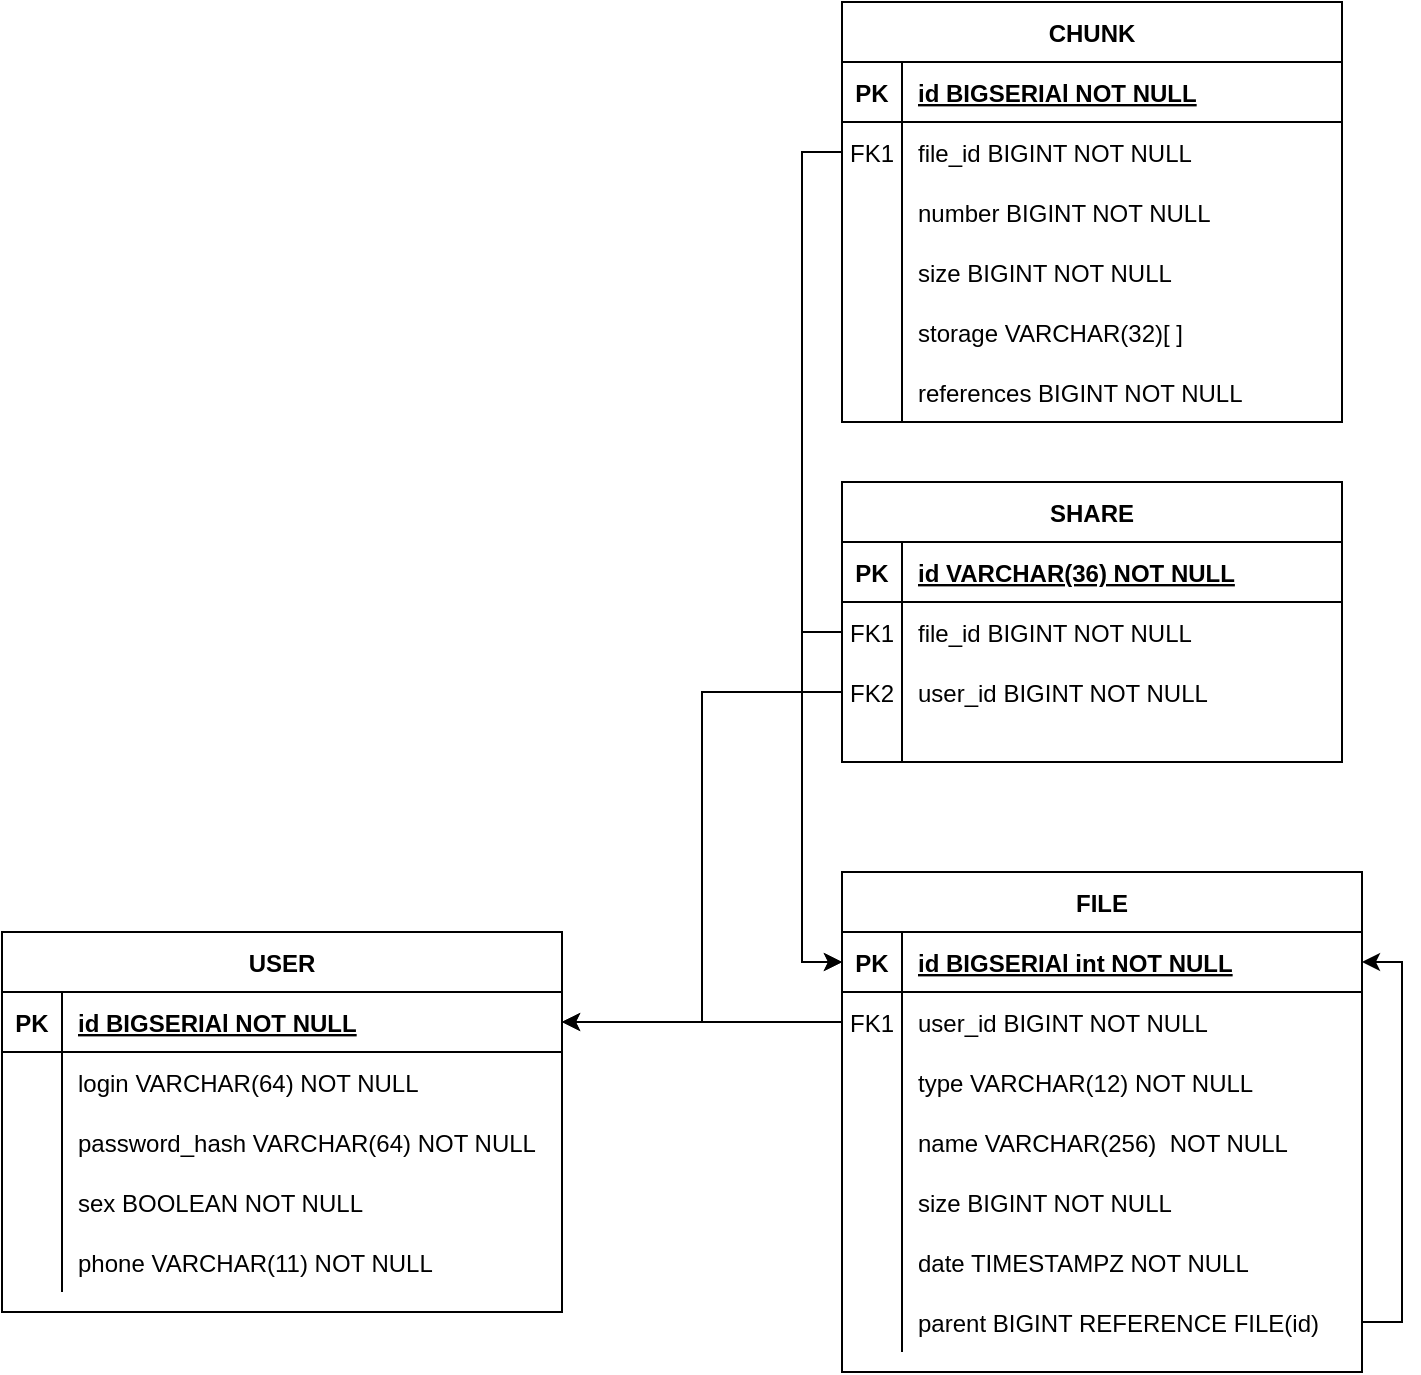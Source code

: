 <mxfile version="14.1.1" type="device"><diagram id="R2lEEEUBdFMjLlhIrx00" name="Page-1"><mxGraphModel dx="1350" dy="804" grid="1" gridSize="10" guides="1" tooltips="1" connect="1" arrows="1" fold="1" page="1" pageScale="1" pageWidth="850" pageHeight="1100" math="0" shadow="0" extFonts="Permanent Marker^https://fonts.googleapis.com/css?family=Permanent+Marker"><root><mxCell id="0"/><mxCell id="1" parent="0"/><mxCell id="C-vyLk0tnHw3VtMMgP7b-2" value="FILE" style="shape=table;startSize=30;container=1;collapsible=1;childLayout=tableLayout;fixedRows=1;rowLines=0;fontStyle=1;align=center;resizeLast=1;" parent="1" vertex="1"><mxGeometry x="460" y="445" width="260" height="250" as="geometry"/></mxCell><mxCell id="C-vyLk0tnHw3VtMMgP7b-3" value="" style="shape=partialRectangle;collapsible=0;dropTarget=0;pointerEvents=0;fillColor=none;points=[[0,0.5],[1,0.5]];portConstraint=eastwest;top=0;left=0;right=0;bottom=1;" parent="C-vyLk0tnHw3VtMMgP7b-2" vertex="1"><mxGeometry y="30" width="260" height="30" as="geometry"/></mxCell><mxCell id="C-vyLk0tnHw3VtMMgP7b-4" value="PK" style="shape=partialRectangle;overflow=hidden;connectable=0;fillColor=none;top=0;left=0;bottom=0;right=0;fontStyle=1;" parent="C-vyLk0tnHw3VtMMgP7b-3" vertex="1"><mxGeometry width="30" height="30" as="geometry"/></mxCell><mxCell id="C-vyLk0tnHw3VtMMgP7b-5" value="id BIGSERIAl int NOT NULL " style="shape=partialRectangle;overflow=hidden;connectable=0;fillColor=none;top=0;left=0;bottom=0;right=0;align=left;spacingLeft=6;fontStyle=5;" parent="C-vyLk0tnHw3VtMMgP7b-3" vertex="1"><mxGeometry x="30" width="230" height="30" as="geometry"/></mxCell><mxCell id="C-vyLk0tnHw3VtMMgP7b-6" value="" style="shape=partialRectangle;collapsible=0;dropTarget=0;pointerEvents=0;fillColor=none;points=[[0,0.5],[1,0.5]];portConstraint=eastwest;top=0;left=0;right=0;bottom=0;" parent="C-vyLk0tnHw3VtMMgP7b-2" vertex="1"><mxGeometry y="60" width="260" height="30" as="geometry"/></mxCell><mxCell id="C-vyLk0tnHw3VtMMgP7b-7" value="FK1" style="shape=partialRectangle;overflow=hidden;connectable=0;fillColor=none;top=0;left=0;bottom=0;right=0;" parent="C-vyLk0tnHw3VtMMgP7b-6" vertex="1"><mxGeometry width="30" height="30" as="geometry"/></mxCell><mxCell id="C-vyLk0tnHw3VtMMgP7b-8" value="user_id BIGINT NOT NULL" style="shape=partialRectangle;overflow=hidden;connectable=0;fillColor=none;top=0;left=0;bottom=0;right=0;align=left;spacingLeft=6;" parent="C-vyLk0tnHw3VtMMgP7b-6" vertex="1"><mxGeometry x="30" width="230" height="30" as="geometry"/></mxCell><mxCell id="77K1l9T2cYWj8vdlIYly-48" style="shape=partialRectangle;collapsible=0;dropTarget=0;pointerEvents=0;fillColor=none;points=[[0,0.5],[1,0.5]];portConstraint=eastwest;top=0;left=0;right=0;bottom=0;" parent="C-vyLk0tnHw3VtMMgP7b-2" vertex="1"><mxGeometry y="90" width="260" height="30" as="geometry"/></mxCell><mxCell id="77K1l9T2cYWj8vdlIYly-49" style="shape=partialRectangle;overflow=hidden;connectable=0;fillColor=none;top=0;left=0;bottom=0;right=0;" parent="77K1l9T2cYWj8vdlIYly-48" vertex="1"><mxGeometry width="30" height="30" as="geometry"/></mxCell><mxCell id="77K1l9T2cYWj8vdlIYly-50" value="type VARCHAR(12) NOT NULL" style="shape=partialRectangle;overflow=hidden;connectable=0;fillColor=none;top=0;left=0;bottom=0;right=0;align=left;spacingLeft=6;" parent="77K1l9T2cYWj8vdlIYly-48" vertex="1"><mxGeometry x="30" width="230" height="30" as="geometry"/></mxCell><mxCell id="77K1l9T2cYWj8vdlIYly-45" style="shape=partialRectangle;collapsible=0;dropTarget=0;pointerEvents=0;fillColor=none;points=[[0,0.5],[1,0.5]];portConstraint=eastwest;top=0;left=0;right=0;bottom=0;" parent="C-vyLk0tnHw3VtMMgP7b-2" vertex="1"><mxGeometry y="120" width="260" height="30" as="geometry"/></mxCell><mxCell id="77K1l9T2cYWj8vdlIYly-46" style="shape=partialRectangle;overflow=hidden;connectable=0;fillColor=none;top=0;left=0;bottom=0;right=0;" parent="77K1l9T2cYWj8vdlIYly-45" vertex="1"><mxGeometry width="30" height="30" as="geometry"/></mxCell><mxCell id="77K1l9T2cYWj8vdlIYly-47" value="name VARCHAR(256)  NOT NULL" style="shape=partialRectangle;overflow=hidden;connectable=0;fillColor=none;top=0;left=0;bottom=0;right=0;align=left;spacingLeft=6;" parent="77K1l9T2cYWj8vdlIYly-45" vertex="1"><mxGeometry x="30" width="230" height="30" as="geometry"/></mxCell><mxCell id="77K1l9T2cYWj8vdlIYly-87" style="shape=partialRectangle;collapsible=0;dropTarget=0;pointerEvents=0;fillColor=none;points=[[0,0.5],[1,0.5]];portConstraint=eastwest;top=0;left=0;right=0;bottom=0;" parent="C-vyLk0tnHw3VtMMgP7b-2" vertex="1"><mxGeometry y="150" width="260" height="30" as="geometry"/></mxCell><mxCell id="77K1l9T2cYWj8vdlIYly-88" style="shape=partialRectangle;overflow=hidden;connectable=0;fillColor=none;top=0;left=0;bottom=0;right=0;" parent="77K1l9T2cYWj8vdlIYly-87" vertex="1"><mxGeometry width="30" height="30" as="geometry"/></mxCell><mxCell id="77K1l9T2cYWj8vdlIYly-89" value="size BIGINT NOT NULL" style="shape=partialRectangle;overflow=hidden;connectable=0;fillColor=none;top=0;left=0;bottom=0;right=0;align=left;spacingLeft=6;" parent="77K1l9T2cYWj8vdlIYly-87" vertex="1"><mxGeometry x="30" width="230" height="30" as="geometry"/></mxCell><mxCell id="zLgnKXOsH9FnOLVHSkLM-1" style="shape=partialRectangle;collapsible=0;dropTarget=0;pointerEvents=0;fillColor=none;points=[[0,0.5],[1,0.5]];portConstraint=eastwest;top=0;left=0;right=0;bottom=0;" parent="C-vyLk0tnHw3VtMMgP7b-2" vertex="1"><mxGeometry y="180" width="260" height="30" as="geometry"/></mxCell><mxCell id="zLgnKXOsH9FnOLVHSkLM-2" style="shape=partialRectangle;overflow=hidden;connectable=0;fillColor=none;top=0;left=0;bottom=0;right=0;" parent="zLgnKXOsH9FnOLVHSkLM-1" vertex="1"><mxGeometry width="30" height="30" as="geometry"/></mxCell><mxCell id="zLgnKXOsH9FnOLVHSkLM-3" value="date TIMESTAMPZ NOT NULL" style="shape=partialRectangle;overflow=hidden;connectable=0;fillColor=none;top=0;left=0;bottom=0;right=0;align=left;spacingLeft=6;" parent="zLgnKXOsH9FnOLVHSkLM-1" vertex="1"><mxGeometry x="30" width="230" height="30" as="geometry"/></mxCell><mxCell id="77K1l9T2cYWj8vdlIYly-74" style="edgeStyle=orthogonalEdgeStyle;rounded=0;orthogonalLoop=1;jettySize=auto;html=1;exitX=1;exitY=0.5;exitDx=0;exitDy=0;entryX=1;entryY=0.5;entryDx=0;entryDy=0;" parent="C-vyLk0tnHw3VtMMgP7b-2" source="77K1l9T2cYWj8vdlIYly-65" target="C-vyLk0tnHw3VtMMgP7b-3" edge="1"><mxGeometry relative="1" as="geometry"/></mxCell><mxCell id="77K1l9T2cYWj8vdlIYly-65" style="shape=partialRectangle;collapsible=0;dropTarget=0;pointerEvents=0;fillColor=none;points=[[0,0.5],[1,0.5]];portConstraint=eastwest;top=0;left=0;right=0;bottom=0;" parent="C-vyLk0tnHw3VtMMgP7b-2" vertex="1"><mxGeometry y="210" width="260" height="30" as="geometry"/></mxCell><mxCell id="77K1l9T2cYWj8vdlIYly-66" style="shape=partialRectangle;overflow=hidden;connectable=0;fillColor=none;top=0;left=0;bottom=0;right=0;" parent="77K1l9T2cYWj8vdlIYly-65" vertex="1"><mxGeometry width="30" height="30" as="geometry"/></mxCell><mxCell id="77K1l9T2cYWj8vdlIYly-67" value="parent BIGINT REFERENCE FILE(id)" style="shape=partialRectangle;overflow=hidden;connectable=0;fillColor=none;top=0;left=0;bottom=0;right=0;align=left;spacingLeft=6;" parent="77K1l9T2cYWj8vdlIYly-65" vertex="1"><mxGeometry x="30" width="230" height="30" as="geometry"/></mxCell><mxCell id="C-vyLk0tnHw3VtMMgP7b-13" value="CHUNK" style="shape=table;startSize=30;container=1;collapsible=1;childLayout=tableLayout;fixedRows=1;rowLines=0;fontStyle=1;align=center;resizeLast=1;" parent="1" vertex="1"><mxGeometry x="460" y="10" width="250" height="210" as="geometry"/></mxCell><mxCell id="C-vyLk0tnHw3VtMMgP7b-14" value="" style="shape=partialRectangle;collapsible=0;dropTarget=0;pointerEvents=0;fillColor=none;points=[[0,0.5],[1,0.5]];portConstraint=eastwest;top=0;left=0;right=0;bottom=1;" parent="C-vyLk0tnHw3VtMMgP7b-13" vertex="1"><mxGeometry y="30" width="250" height="30" as="geometry"/></mxCell><mxCell id="C-vyLk0tnHw3VtMMgP7b-15" value="PK" style="shape=partialRectangle;overflow=hidden;connectable=0;fillColor=none;top=0;left=0;bottom=0;right=0;fontStyle=1;" parent="C-vyLk0tnHw3VtMMgP7b-14" vertex="1"><mxGeometry width="30" height="30" as="geometry"/></mxCell><mxCell id="C-vyLk0tnHw3VtMMgP7b-16" value="id BIGSERIAl NOT NULL " style="shape=partialRectangle;overflow=hidden;connectable=0;fillColor=none;top=0;left=0;bottom=0;right=0;align=left;spacingLeft=6;fontStyle=5;" parent="C-vyLk0tnHw3VtMMgP7b-14" vertex="1"><mxGeometry x="30" width="220" height="30" as="geometry"/></mxCell><mxCell id="C-vyLk0tnHw3VtMMgP7b-17" value="" style="shape=partialRectangle;collapsible=0;dropTarget=0;pointerEvents=0;fillColor=none;points=[[0,0.5],[1,0.5]];portConstraint=eastwest;top=0;left=0;right=0;bottom=0;" parent="C-vyLk0tnHw3VtMMgP7b-13" vertex="1"><mxGeometry y="60" width="250" height="30" as="geometry"/></mxCell><mxCell id="C-vyLk0tnHw3VtMMgP7b-18" value="FK1" style="shape=partialRectangle;overflow=hidden;connectable=0;fillColor=none;top=0;left=0;bottom=0;right=0;" parent="C-vyLk0tnHw3VtMMgP7b-17" vertex="1"><mxGeometry width="30" height="30" as="geometry"/></mxCell><mxCell id="C-vyLk0tnHw3VtMMgP7b-19" value="file_id BIGINT NOT NULL" style="shape=partialRectangle;overflow=hidden;connectable=0;fillColor=none;top=0;left=0;bottom=0;right=0;align=left;spacingLeft=6;" parent="C-vyLk0tnHw3VtMMgP7b-17" vertex="1"><mxGeometry x="30" width="220" height="30" as="geometry"/></mxCell><mxCell id="1VmP53oYg1z5Amg02Ywx-1" style="shape=partialRectangle;collapsible=0;dropTarget=0;pointerEvents=0;fillColor=none;points=[[0,0.5],[1,0.5]];portConstraint=eastwest;top=0;left=0;right=0;bottom=0;" vertex="1" parent="C-vyLk0tnHw3VtMMgP7b-13"><mxGeometry y="90" width="250" height="30" as="geometry"/></mxCell><mxCell id="1VmP53oYg1z5Amg02Ywx-2" style="shape=partialRectangle;overflow=hidden;connectable=0;fillColor=none;top=0;left=0;bottom=0;right=0;" vertex="1" parent="1VmP53oYg1z5Amg02Ywx-1"><mxGeometry width="30" height="30" as="geometry"/></mxCell><mxCell id="1VmP53oYg1z5Amg02Ywx-3" value="number BIGINT NOT NULL" style="shape=partialRectangle;overflow=hidden;connectable=0;fillColor=none;top=0;left=0;bottom=0;right=0;align=left;spacingLeft=6;" vertex="1" parent="1VmP53oYg1z5Amg02Ywx-1"><mxGeometry x="30" width="220" height="30" as="geometry"/></mxCell><mxCell id="zLgnKXOsH9FnOLVHSkLM-4" style="shape=partialRectangle;collapsible=0;dropTarget=0;pointerEvents=0;fillColor=none;points=[[0,0.5],[1,0.5]];portConstraint=eastwest;top=0;left=0;right=0;bottom=0;" parent="C-vyLk0tnHw3VtMMgP7b-13" vertex="1"><mxGeometry y="120" width="250" height="30" as="geometry"/></mxCell><mxCell id="zLgnKXOsH9FnOLVHSkLM-5" style="shape=partialRectangle;overflow=hidden;connectable=0;fillColor=none;top=0;left=0;bottom=0;right=0;" parent="zLgnKXOsH9FnOLVHSkLM-4" vertex="1"><mxGeometry width="30" height="30" as="geometry"/></mxCell><mxCell id="zLgnKXOsH9FnOLVHSkLM-6" value="size BIGINT NOT NULL" style="shape=partialRectangle;overflow=hidden;connectable=0;fillColor=none;top=0;left=0;bottom=0;right=0;align=left;spacingLeft=6;" parent="zLgnKXOsH9FnOLVHSkLM-4" vertex="1"><mxGeometry x="30" width="220" height="30" as="geometry"/></mxCell><mxCell id="77K1l9T2cYWj8vdlIYly-84" style="shape=partialRectangle;collapsible=0;dropTarget=0;pointerEvents=0;fillColor=none;points=[[0,0.5],[1,0.5]];portConstraint=eastwest;top=0;left=0;right=0;bottom=0;" parent="C-vyLk0tnHw3VtMMgP7b-13" vertex="1"><mxGeometry y="150" width="250" height="30" as="geometry"/></mxCell><mxCell id="77K1l9T2cYWj8vdlIYly-85" style="shape=partialRectangle;overflow=hidden;connectable=0;fillColor=none;top=0;left=0;bottom=0;right=0;" parent="77K1l9T2cYWj8vdlIYly-84" vertex="1"><mxGeometry width="30" height="30" as="geometry"/></mxCell><mxCell id="77K1l9T2cYWj8vdlIYly-86" value="storage VARCHAR(32)[ ]" style="shape=partialRectangle;overflow=hidden;connectable=0;fillColor=none;top=0;left=0;bottom=0;right=0;align=left;spacingLeft=6;" parent="77K1l9T2cYWj8vdlIYly-84" vertex="1"><mxGeometry x="30" width="220" height="30" as="geometry"/></mxCell><mxCell id="UC0mxYp0fGT6mjoq_Wu9-1" style="shape=partialRectangle;collapsible=0;dropTarget=0;pointerEvents=0;fillColor=none;points=[[0,0.5],[1,0.5]];portConstraint=eastwest;top=0;left=0;right=0;bottom=0;" parent="C-vyLk0tnHw3VtMMgP7b-13" vertex="1"><mxGeometry y="180" width="250" height="30" as="geometry"/></mxCell><mxCell id="UC0mxYp0fGT6mjoq_Wu9-2" style="shape=partialRectangle;overflow=hidden;connectable=0;fillColor=none;top=0;left=0;bottom=0;right=0;" parent="UC0mxYp0fGT6mjoq_Wu9-1" vertex="1"><mxGeometry width="30" height="30" as="geometry"/></mxCell><mxCell id="UC0mxYp0fGT6mjoq_Wu9-3" value="references BIGINT NOT NULL" style="shape=partialRectangle;overflow=hidden;connectable=0;fillColor=none;top=0;left=0;bottom=0;right=0;align=left;spacingLeft=6;" parent="UC0mxYp0fGT6mjoq_Wu9-1" vertex="1"><mxGeometry x="30" width="220" height="30" as="geometry"/></mxCell><mxCell id="C-vyLk0tnHw3VtMMgP7b-23" value="USER" style="shape=table;startSize=30;container=1;collapsible=1;childLayout=tableLayout;fixedRows=1;rowLines=0;fontStyle=1;align=center;resizeLast=1;" parent="1" vertex="1"><mxGeometry x="40" y="475" width="280" height="190" as="geometry"/></mxCell><mxCell id="C-vyLk0tnHw3VtMMgP7b-24" value="" style="shape=partialRectangle;collapsible=0;dropTarget=0;pointerEvents=0;fillColor=none;points=[[0,0.5],[1,0.5]];portConstraint=eastwest;top=0;left=0;right=0;bottom=1;" parent="C-vyLk0tnHw3VtMMgP7b-23" vertex="1"><mxGeometry y="30" width="280" height="30" as="geometry"/></mxCell><mxCell id="C-vyLk0tnHw3VtMMgP7b-25" value="PK" style="shape=partialRectangle;overflow=hidden;connectable=0;fillColor=none;top=0;left=0;bottom=0;right=0;fontStyle=1;" parent="C-vyLk0tnHw3VtMMgP7b-24" vertex="1"><mxGeometry width="30" height="30" as="geometry"/></mxCell><mxCell id="C-vyLk0tnHw3VtMMgP7b-26" value="id BIGSERIAl NOT NULL " style="shape=partialRectangle;overflow=hidden;connectable=0;fillColor=none;top=0;left=0;bottom=0;right=0;align=left;spacingLeft=6;fontStyle=5;" parent="C-vyLk0tnHw3VtMMgP7b-24" vertex="1"><mxGeometry x="30" width="250" height="30" as="geometry"/></mxCell><mxCell id="C-vyLk0tnHw3VtMMgP7b-27" value="" style="shape=partialRectangle;collapsible=0;dropTarget=0;pointerEvents=0;fillColor=none;points=[[0,0.5],[1,0.5]];portConstraint=eastwest;top=0;left=0;right=0;bottom=0;" parent="C-vyLk0tnHw3VtMMgP7b-23" vertex="1"><mxGeometry y="60" width="280" height="30" as="geometry"/></mxCell><mxCell id="C-vyLk0tnHw3VtMMgP7b-28" value="" style="shape=partialRectangle;overflow=hidden;connectable=0;fillColor=none;top=0;left=0;bottom=0;right=0;" parent="C-vyLk0tnHw3VtMMgP7b-27" vertex="1"><mxGeometry width="30" height="30" as="geometry"/></mxCell><mxCell id="C-vyLk0tnHw3VtMMgP7b-29" value="login VARCHAR(64) NOT NULL" style="shape=partialRectangle;overflow=hidden;connectable=0;fillColor=none;top=0;left=0;bottom=0;right=0;align=left;spacingLeft=6;" parent="C-vyLk0tnHw3VtMMgP7b-27" vertex="1"><mxGeometry x="30" width="250" height="30" as="geometry"/></mxCell><mxCell id="77K1l9T2cYWj8vdlIYly-33" style="shape=partialRectangle;collapsible=0;dropTarget=0;pointerEvents=0;fillColor=none;points=[[0,0.5],[1,0.5]];portConstraint=eastwest;top=0;left=0;right=0;bottom=0;" parent="C-vyLk0tnHw3VtMMgP7b-23" vertex="1"><mxGeometry y="90" width="280" height="30" as="geometry"/></mxCell><mxCell id="77K1l9T2cYWj8vdlIYly-34" style="shape=partialRectangle;overflow=hidden;connectable=0;fillColor=none;top=0;left=0;bottom=0;right=0;" parent="77K1l9T2cYWj8vdlIYly-33" vertex="1"><mxGeometry width="30" height="30" as="geometry"/></mxCell><mxCell id="77K1l9T2cYWj8vdlIYly-35" value="password_hash VARCHAR(64) NOT NULL" style="shape=partialRectangle;overflow=hidden;connectable=0;fillColor=none;top=0;left=0;bottom=0;right=0;align=left;spacingLeft=6;" parent="77K1l9T2cYWj8vdlIYly-33" vertex="1"><mxGeometry x="30" width="250" height="30" as="geometry"/></mxCell><mxCell id="77K1l9T2cYWj8vdlIYly-36" style="shape=partialRectangle;collapsible=0;dropTarget=0;pointerEvents=0;fillColor=none;points=[[0,0.5],[1,0.5]];portConstraint=eastwest;top=0;left=0;right=0;bottom=0;" parent="C-vyLk0tnHw3VtMMgP7b-23" vertex="1"><mxGeometry y="120" width="280" height="30" as="geometry"/></mxCell><mxCell id="77K1l9T2cYWj8vdlIYly-37" style="shape=partialRectangle;overflow=hidden;connectable=0;fillColor=none;top=0;left=0;bottom=0;right=0;" parent="77K1l9T2cYWj8vdlIYly-36" vertex="1"><mxGeometry width="30" height="30" as="geometry"/></mxCell><mxCell id="77K1l9T2cYWj8vdlIYly-38" value="sex BOOLEAN NOT NULL" style="shape=partialRectangle;overflow=hidden;connectable=0;fillColor=none;top=0;left=0;bottom=0;right=0;align=left;spacingLeft=6;" parent="77K1l9T2cYWj8vdlIYly-36" vertex="1"><mxGeometry x="30" width="250" height="30" as="geometry"/></mxCell><mxCell id="77K1l9T2cYWj8vdlIYly-39" style="shape=partialRectangle;collapsible=0;dropTarget=0;pointerEvents=0;fillColor=none;points=[[0,0.5],[1,0.5]];portConstraint=eastwest;top=0;left=0;right=0;bottom=0;" parent="C-vyLk0tnHw3VtMMgP7b-23" vertex="1"><mxGeometry y="150" width="280" height="30" as="geometry"/></mxCell><mxCell id="77K1l9T2cYWj8vdlIYly-40" style="shape=partialRectangle;overflow=hidden;connectable=0;fillColor=none;top=0;left=0;bottom=0;right=0;" parent="77K1l9T2cYWj8vdlIYly-39" vertex="1"><mxGeometry width="30" height="30" as="geometry"/></mxCell><mxCell id="77K1l9T2cYWj8vdlIYly-41" value="phone VARCHAR(11) NOT NULL" style="shape=partialRectangle;overflow=hidden;connectable=0;fillColor=none;top=0;left=0;bottom=0;right=0;align=left;spacingLeft=6;" parent="77K1l9T2cYWj8vdlIYly-39" vertex="1"><mxGeometry x="30" width="250" height="30" as="geometry"/></mxCell><mxCell id="77K1l9T2cYWj8vdlIYly-2" value="SHARE" style="shape=table;startSize=30;container=1;collapsible=1;childLayout=tableLayout;fixedRows=1;rowLines=0;fontStyle=1;align=center;resizeLast=1;" parent="1" vertex="1"><mxGeometry x="460" y="250" width="250" height="140" as="geometry"/></mxCell><mxCell id="77K1l9T2cYWj8vdlIYly-3" value="" style="shape=partialRectangle;collapsible=0;dropTarget=0;pointerEvents=0;fillColor=none;points=[[0,0.5],[1,0.5]];portConstraint=eastwest;top=0;left=0;right=0;bottom=1;" parent="77K1l9T2cYWj8vdlIYly-2" vertex="1"><mxGeometry y="30" width="250" height="30" as="geometry"/></mxCell><mxCell id="77K1l9T2cYWj8vdlIYly-4" value="PK" style="shape=partialRectangle;overflow=hidden;connectable=0;fillColor=none;top=0;left=0;bottom=0;right=0;fontStyle=1;" parent="77K1l9T2cYWj8vdlIYly-3" vertex="1"><mxGeometry width="30" height="30" as="geometry"/></mxCell><mxCell id="77K1l9T2cYWj8vdlIYly-5" value="id VARCHAR(36) NOT NULL " style="shape=partialRectangle;overflow=hidden;connectable=0;fillColor=none;top=0;left=0;bottom=0;right=0;align=left;spacingLeft=6;fontStyle=5;" parent="77K1l9T2cYWj8vdlIYly-3" vertex="1"><mxGeometry x="30" width="220" height="30" as="geometry"/></mxCell><mxCell id="77K1l9T2cYWj8vdlIYly-6" value="" style="shape=partialRectangle;collapsible=0;dropTarget=0;pointerEvents=0;fillColor=none;points=[[0,0.5],[1,0.5]];portConstraint=eastwest;top=0;left=0;right=0;bottom=0;" parent="77K1l9T2cYWj8vdlIYly-2" vertex="1"><mxGeometry y="60" width="250" height="30" as="geometry"/></mxCell><mxCell id="77K1l9T2cYWj8vdlIYly-7" value="FK1" style="shape=partialRectangle;overflow=hidden;connectable=0;fillColor=none;top=0;left=0;bottom=0;right=0;" parent="77K1l9T2cYWj8vdlIYly-6" vertex="1"><mxGeometry width="30" height="30" as="geometry"/></mxCell><mxCell id="77K1l9T2cYWj8vdlIYly-8" value="file_id BIGINT NOT NULL" style="shape=partialRectangle;overflow=hidden;connectable=0;fillColor=none;top=0;left=0;bottom=0;right=0;align=left;spacingLeft=6;" parent="77K1l9T2cYWj8vdlIYly-6" vertex="1"><mxGeometry x="30" width="220" height="30" as="geometry"/></mxCell><mxCell id="xs04f3oF8jodWeMwyXqp-1" style="shape=partialRectangle;collapsible=0;dropTarget=0;pointerEvents=0;fillColor=none;points=[[0,0.5],[1,0.5]];portConstraint=eastwest;top=0;left=0;right=0;bottom=0;" parent="77K1l9T2cYWj8vdlIYly-2" vertex="1"><mxGeometry y="90" width="250" height="30" as="geometry"/></mxCell><mxCell id="xs04f3oF8jodWeMwyXqp-2" value="FK2" style="shape=partialRectangle;overflow=hidden;connectable=0;fillColor=none;top=0;left=0;bottom=0;right=0;" parent="xs04f3oF8jodWeMwyXqp-1" vertex="1"><mxGeometry width="30" height="30" as="geometry"/></mxCell><mxCell id="xs04f3oF8jodWeMwyXqp-3" value="user_id BIGINT NOT NULL" style="shape=partialRectangle;overflow=hidden;connectable=0;fillColor=none;top=0;left=0;bottom=0;right=0;align=left;spacingLeft=6;" parent="xs04f3oF8jodWeMwyXqp-1" vertex="1"><mxGeometry x="30" width="220" height="30" as="geometry"/></mxCell><mxCell id="77K1l9T2cYWj8vdlIYly-9" value="" style="shape=partialRectangle;collapsible=0;dropTarget=0;pointerEvents=0;fillColor=none;points=[[0,0.5],[1,0.5]];portConstraint=eastwest;top=0;left=0;right=0;bottom=0;" parent="77K1l9T2cYWj8vdlIYly-2" vertex="1"><mxGeometry y="120" width="250" height="20" as="geometry"/></mxCell><mxCell id="77K1l9T2cYWj8vdlIYly-10" value="" style="shape=partialRectangle;overflow=hidden;connectable=0;fillColor=none;top=0;left=0;bottom=0;right=0;" parent="77K1l9T2cYWj8vdlIYly-9" vertex="1"><mxGeometry width="30" height="20" as="geometry"/></mxCell><mxCell id="77K1l9T2cYWj8vdlIYly-11" value="" style="shape=partialRectangle;overflow=hidden;connectable=0;fillColor=none;top=0;left=0;bottom=0;right=0;align=left;spacingLeft=6;" parent="77K1l9T2cYWj8vdlIYly-9" vertex="1"><mxGeometry x="30" width="220" height="20" as="geometry"/></mxCell><mxCell id="77K1l9T2cYWj8vdlIYly-77" style="edgeStyle=orthogonalEdgeStyle;rounded=0;orthogonalLoop=1;jettySize=auto;html=1;exitX=0;exitY=0.5;exitDx=0;exitDy=0;entryX=1;entryY=0.5;entryDx=0;entryDy=0;" parent="1" source="C-vyLk0tnHw3VtMMgP7b-6" target="C-vyLk0tnHw3VtMMgP7b-24" edge="1"><mxGeometry relative="1" as="geometry"/></mxCell><mxCell id="77K1l9T2cYWj8vdlIYly-81" style="edgeStyle=orthogonalEdgeStyle;rounded=0;orthogonalLoop=1;jettySize=auto;html=1;exitX=0;exitY=0.5;exitDx=0;exitDy=0;entryX=0;entryY=0.5;entryDx=0;entryDy=0;" parent="1" source="C-vyLk0tnHw3VtMMgP7b-17" target="C-vyLk0tnHw3VtMMgP7b-3" edge="1"><mxGeometry relative="1" as="geometry"/></mxCell><mxCell id="77K1l9T2cYWj8vdlIYly-82" style="edgeStyle=orthogonalEdgeStyle;rounded=0;orthogonalLoop=1;jettySize=auto;html=1;exitX=0;exitY=0.5;exitDx=0;exitDy=0;entryX=0;entryY=0.5;entryDx=0;entryDy=0;" parent="1" source="77K1l9T2cYWj8vdlIYly-6" target="C-vyLk0tnHw3VtMMgP7b-3" edge="1"><mxGeometry relative="1" as="geometry"/></mxCell><mxCell id="xs04f3oF8jodWeMwyXqp-5" style="edgeStyle=orthogonalEdgeStyle;rounded=0;orthogonalLoop=1;jettySize=auto;html=1;exitX=0;exitY=0.5;exitDx=0;exitDy=0;entryX=1;entryY=0.5;entryDx=0;entryDy=0;" parent="1" source="xs04f3oF8jodWeMwyXqp-1" target="C-vyLk0tnHw3VtMMgP7b-24" edge="1"><mxGeometry relative="1" as="geometry"/></mxCell></root></mxGraphModel></diagram></mxfile>